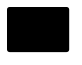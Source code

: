 @startuml

skinparam ClassBackgroundColor #Black
skinparam ClassFontColor #Black
skinparam ClassBorderColor #Black

skinparam ClassStereotypeFontSize 0
skinparam CircledCharacterFontSize 0
skinparam CircledCharacterRadius 0
skinparam ClassBorderThickness 0
skinparam Shadowing false

class Dummy

@enduml